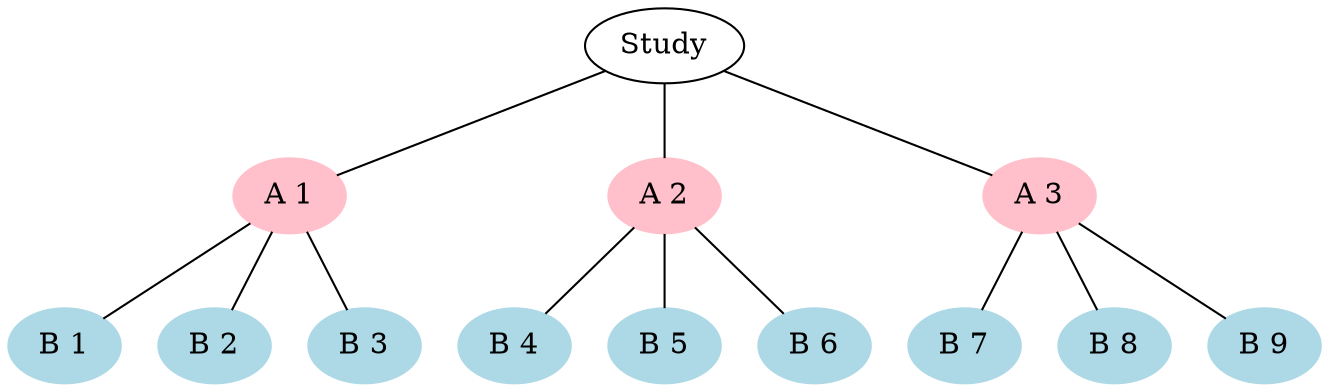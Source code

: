 graph G {
  layout=dot
//  viewport="1000,1000,2,'a'"
  a [label = "Study"]
 subgraph beach {
  	node [style=filled, color=pink];
    b1 [label = "A 1"];
    b2 [label = "A 2"];
    b3 [label = "A 3"];
    label = "Exposure";
  }
  subgraph site {
    label="NAP";
    color=blue;
  	node [style=filled, color=lightblue];
    graph [ordering=out]
    s1 [label ="B 1"]
    s2 [label ="B 2"]
    s3 [label ="B 3"]
    s4 [label ="B 4"]
    s5 [label ="B 5"]
    s6 [label ="B 6"]
    s7 [label ="B 7"]
    s8 [label ="B 8"]
    s9 [label ="B 9"]
  }
  a -- {b1 b2 b3};
  b1 -- {s1  s2  s3};
  b2 -- {s4 s5 s6};
  b3 -- {s7 s8 s9};
}